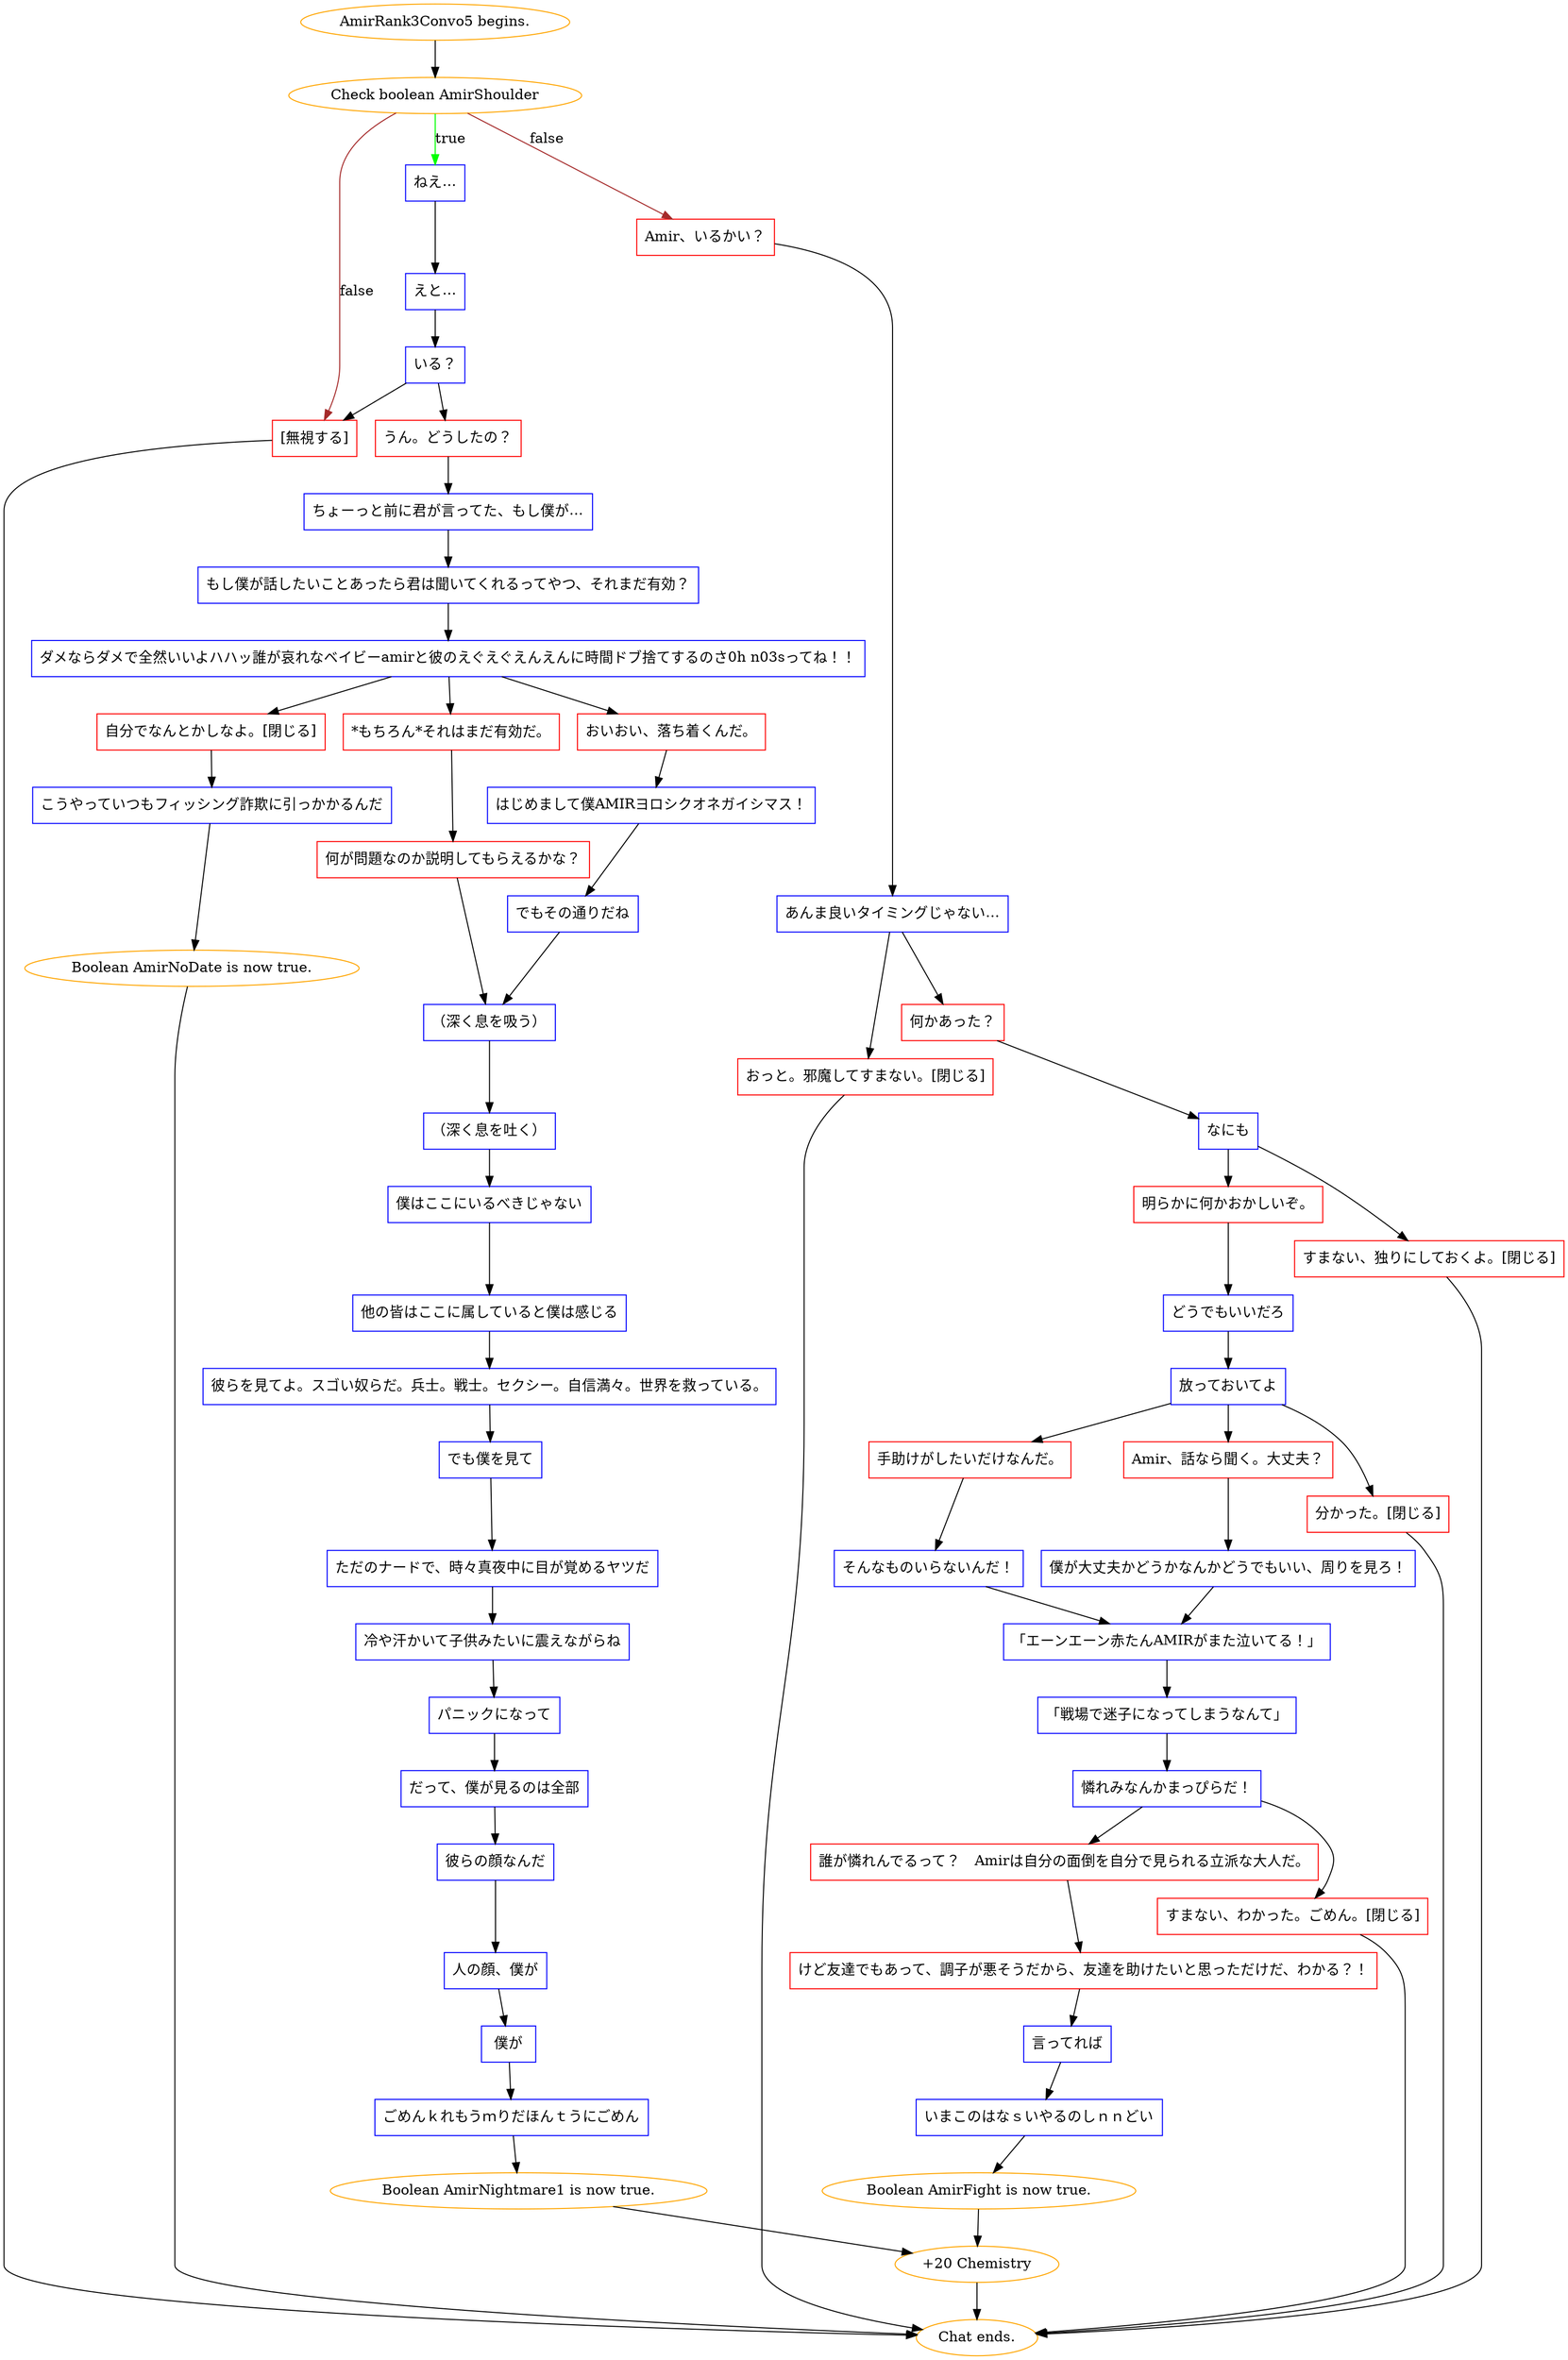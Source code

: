 digraph {
	"AmirRank3Convo5 begins." [color=orange];
		"AmirRank3Convo5 begins." -> j1739388790;
	j1739388790 [label="Check boolean AmirShoulder",color=orange];
		j1739388790 -> j3509732901 [label=true,color=green];
		j1739388790 -> j2028601287 [label=false,color=brown];
		j1739388790 -> j85835136 [label=false,color=brown];
	j3509732901 [label="ねえ…",shape=box,color=blue];
		j3509732901 -> j3316260959;
	j2028601287 [label="Amir、いるかい？",shape=box,color=red];
		j2028601287 -> j1635215566;
	j85835136 [label="[無視する]",shape=box,color=red];
		j85835136 -> "Chat ends.";
	j3316260959 [label="えと…",shape=box,color=blue];
		j3316260959 -> j4088066618;
	j1635215566 [label="あんま良いタイミングじゃない…",shape=box,color=blue];
		j1635215566 -> j1559667063;
		j1635215566 -> j3331602438;
	"Chat ends." [color=orange];
	j4088066618 [label="いる？",shape=box,color=blue];
		j4088066618 -> j1101661112;
		j4088066618 -> j85835136;
	j1559667063 [label="何かあった？",shape=box,color=red];
		j1559667063 -> j112851460;
	j3331602438 [label="おっと。邪魔してすまない。[閉じる]",shape=box,color=red];
		j3331602438 -> "Chat ends.";
	j1101661112 [label="うん。どうしたの？",shape=box,color=red];
		j1101661112 -> j1350100051;
	j112851460 [label="なにも",shape=box,color=blue];
		j112851460 -> j2590881845;
		j112851460 -> j4096033333;
	j1350100051 [label="ちょーっと前に君が言ってた、もし僕が…",shape=box,color=blue];
		j1350100051 -> j2500527389;
	j2590881845 [label="明らかに何かおかしいぞ。",shape=box,color=red];
		j2590881845 -> j665214960;
	j4096033333 [label="すまない、独りにしておくよ。[閉じる]",shape=box,color=red];
		j4096033333 -> "Chat ends.";
	j2500527389 [label="もし僕が話したいことあったら君は聞いてくれるってやつ、それまだ有効？",shape=box,color=blue];
		j2500527389 -> j337087192;
	j665214960 [label="どうでもいいだろ",shape=box,color=blue];
		j665214960 -> j1119980581;
	j337087192 [label="ダメならダメで全然いいよハハッ誰が哀れなベイビーamirと彼のえぐえぐえんえんに時間ドブ捨てするのさ0h n03sってね！！",shape=box,color=blue];
		j337087192 -> j4270836130;
		j337087192 -> j3596662242;
		j337087192 -> j3329758608;
	j1119980581 [label="放っておいてよ",shape=box,color=blue];
		j1119980581 -> j1535784579;
		j1119980581 -> j1994204928;
		j1119980581 -> j2667884469;
	j4270836130 [label="自分でなんとかしなよ。[閉じる]",shape=box,color=red];
		j4270836130 -> j1809355532;
	j3596662242 [label="*もちろん*それはまだ有効だ。",shape=box,color=red];
		j3596662242 -> j79401964;
	j3329758608 [label="おいおい、落ち着くんだ。",shape=box,color=red];
		j3329758608 -> j2032797778;
	j1535784579 [label="Amir、話なら聞く。大丈夫？",shape=box,color=red];
		j1535784579 -> j1090187598;
	j1994204928 [label="手助けがしたいだけなんだ。",shape=box,color=red];
		j1994204928 -> j554472698;
	j2667884469 [label="分かった。[閉じる]",shape=box,color=red];
		j2667884469 -> "Chat ends.";
	j1809355532 [label="こうやっていつもフィッシング詐欺に引っかかるんだ",shape=box,color=blue];
		j1809355532 -> j1438323710;
	j79401964 [label="何が問題なのか説明してもらえるかな？",shape=box,color=red];
		j79401964 -> j1951672832;
	j2032797778 [label="はじめまして僕AMIRヨロシクオネガイシマス！",shape=box,color=blue];
		j2032797778 -> j3930036206;
	j1090187598 [label="僕が大丈夫かどうかなんかどうでもいい、周りを見ろ！",shape=box,color=blue];
		j1090187598 -> j1222699383;
	j554472698 [label="そんなものいらないんだ！",shape=box,color=blue];
		j554472698 -> j1222699383;
	j1438323710 [label="Boolean AmirNoDate is now true.",color=orange];
		j1438323710 -> "Chat ends.";
	j1951672832 [label="（深く息を吸う）",shape=box,color=blue];
		j1951672832 -> j595359880;
	j3930036206 [label="でもその通りだね",shape=box,color=blue];
		j3930036206 -> j1951672832;
	j1222699383 [label="「エーンエーン赤たんAMIRがまた泣いてる！」",shape=box,color=blue];
		j1222699383 -> j2490177351;
	j595359880 [label="（深く息を吐く）",shape=box,color=blue];
		j595359880 -> j3960717129;
	j2490177351 [label="「戦場で迷子になってしまうなんて」",shape=box,color=blue];
		j2490177351 -> j2537233640;
	j3960717129 [label="僕はここにいるべきじゃない",shape=box,color=blue];
		j3960717129 -> j920379125;
	j2537233640 [label="憐れみなんかまっぴらだ！",shape=box,color=blue];
		j2537233640 -> j1944458179;
		j2537233640 -> j3070366018;
	j920379125 [label="他の皆はここに属していると僕は感じる",shape=box,color=blue];
		j920379125 -> j790898246;
	j1944458179 [label="誰が憐れんでるって？　Amirは自分の面倒を自分で見られる立派な大人だ。",shape=box,color=red];
		j1944458179 -> j4043324565;
	j3070366018 [label="すまない、わかった。ごめん。[閉じる]",shape=box,color=red];
		j3070366018 -> "Chat ends.";
	j790898246 [label="彼らを見てよ。スゴい奴らだ。兵士。戦士。セクシー。自信満々。世界を救っている。",shape=box,color=blue];
		j790898246 -> j3030103703;
	j4043324565 [label="けど友達でもあって、調子が悪そうだから、友達を助けたいと思っただけだ、わかる？！",shape=box,color=red];
		j4043324565 -> j1642666529;
	j3030103703 [label="でも僕を見て",shape=box,color=blue];
		j3030103703 -> j2242421208;
	j1642666529 [label="言ってれば",shape=box,color=blue];
		j1642666529 -> j283183994;
	j2242421208 [label="ただのナードで、時々真夜中に目が覚めるヤツだ",shape=box,color=blue];
		j2242421208 -> j335877005;
	j283183994 [label="いまこのはなｓいやるのしｎｎどい",shape=box,color=blue];
		j283183994 -> j1796963784;
	j335877005 [label="冷や汗かいて子供みたいに震えながらね",shape=box,color=blue];
		j335877005 -> j817425875;
	j1796963784 [label="Boolean AmirFight is now true.",color=orange];
		j1796963784 -> j367054140;
	j817425875 [label="パニックになって",shape=box,color=blue];
		j817425875 -> j3517131608;
	j367054140 [label="+20 Chemistry",color=orange];
		j367054140 -> "Chat ends.";
	j3517131608 [label="だって、僕が見るのは全部",shape=box,color=blue];
		j3517131608 -> j1760597995;
	j1760597995 [label="彼らの顔なんだ",shape=box,color=blue];
		j1760597995 -> j1822550039;
	j1822550039 [label="人の顔、僕が",shape=box,color=blue];
		j1822550039 -> j922179806;
	j922179806 [label="僕が",shape=box,color=blue];
		j922179806 -> j149944561;
	j149944561 [label="ごめんｋれもうｍりだほんｔうにごめん",shape=box,color=blue];
		j149944561 -> j2008433035;
	j2008433035 [label="Boolean AmirNightmare1 is now true.",color=orange];
		j2008433035 -> j367054140;
}